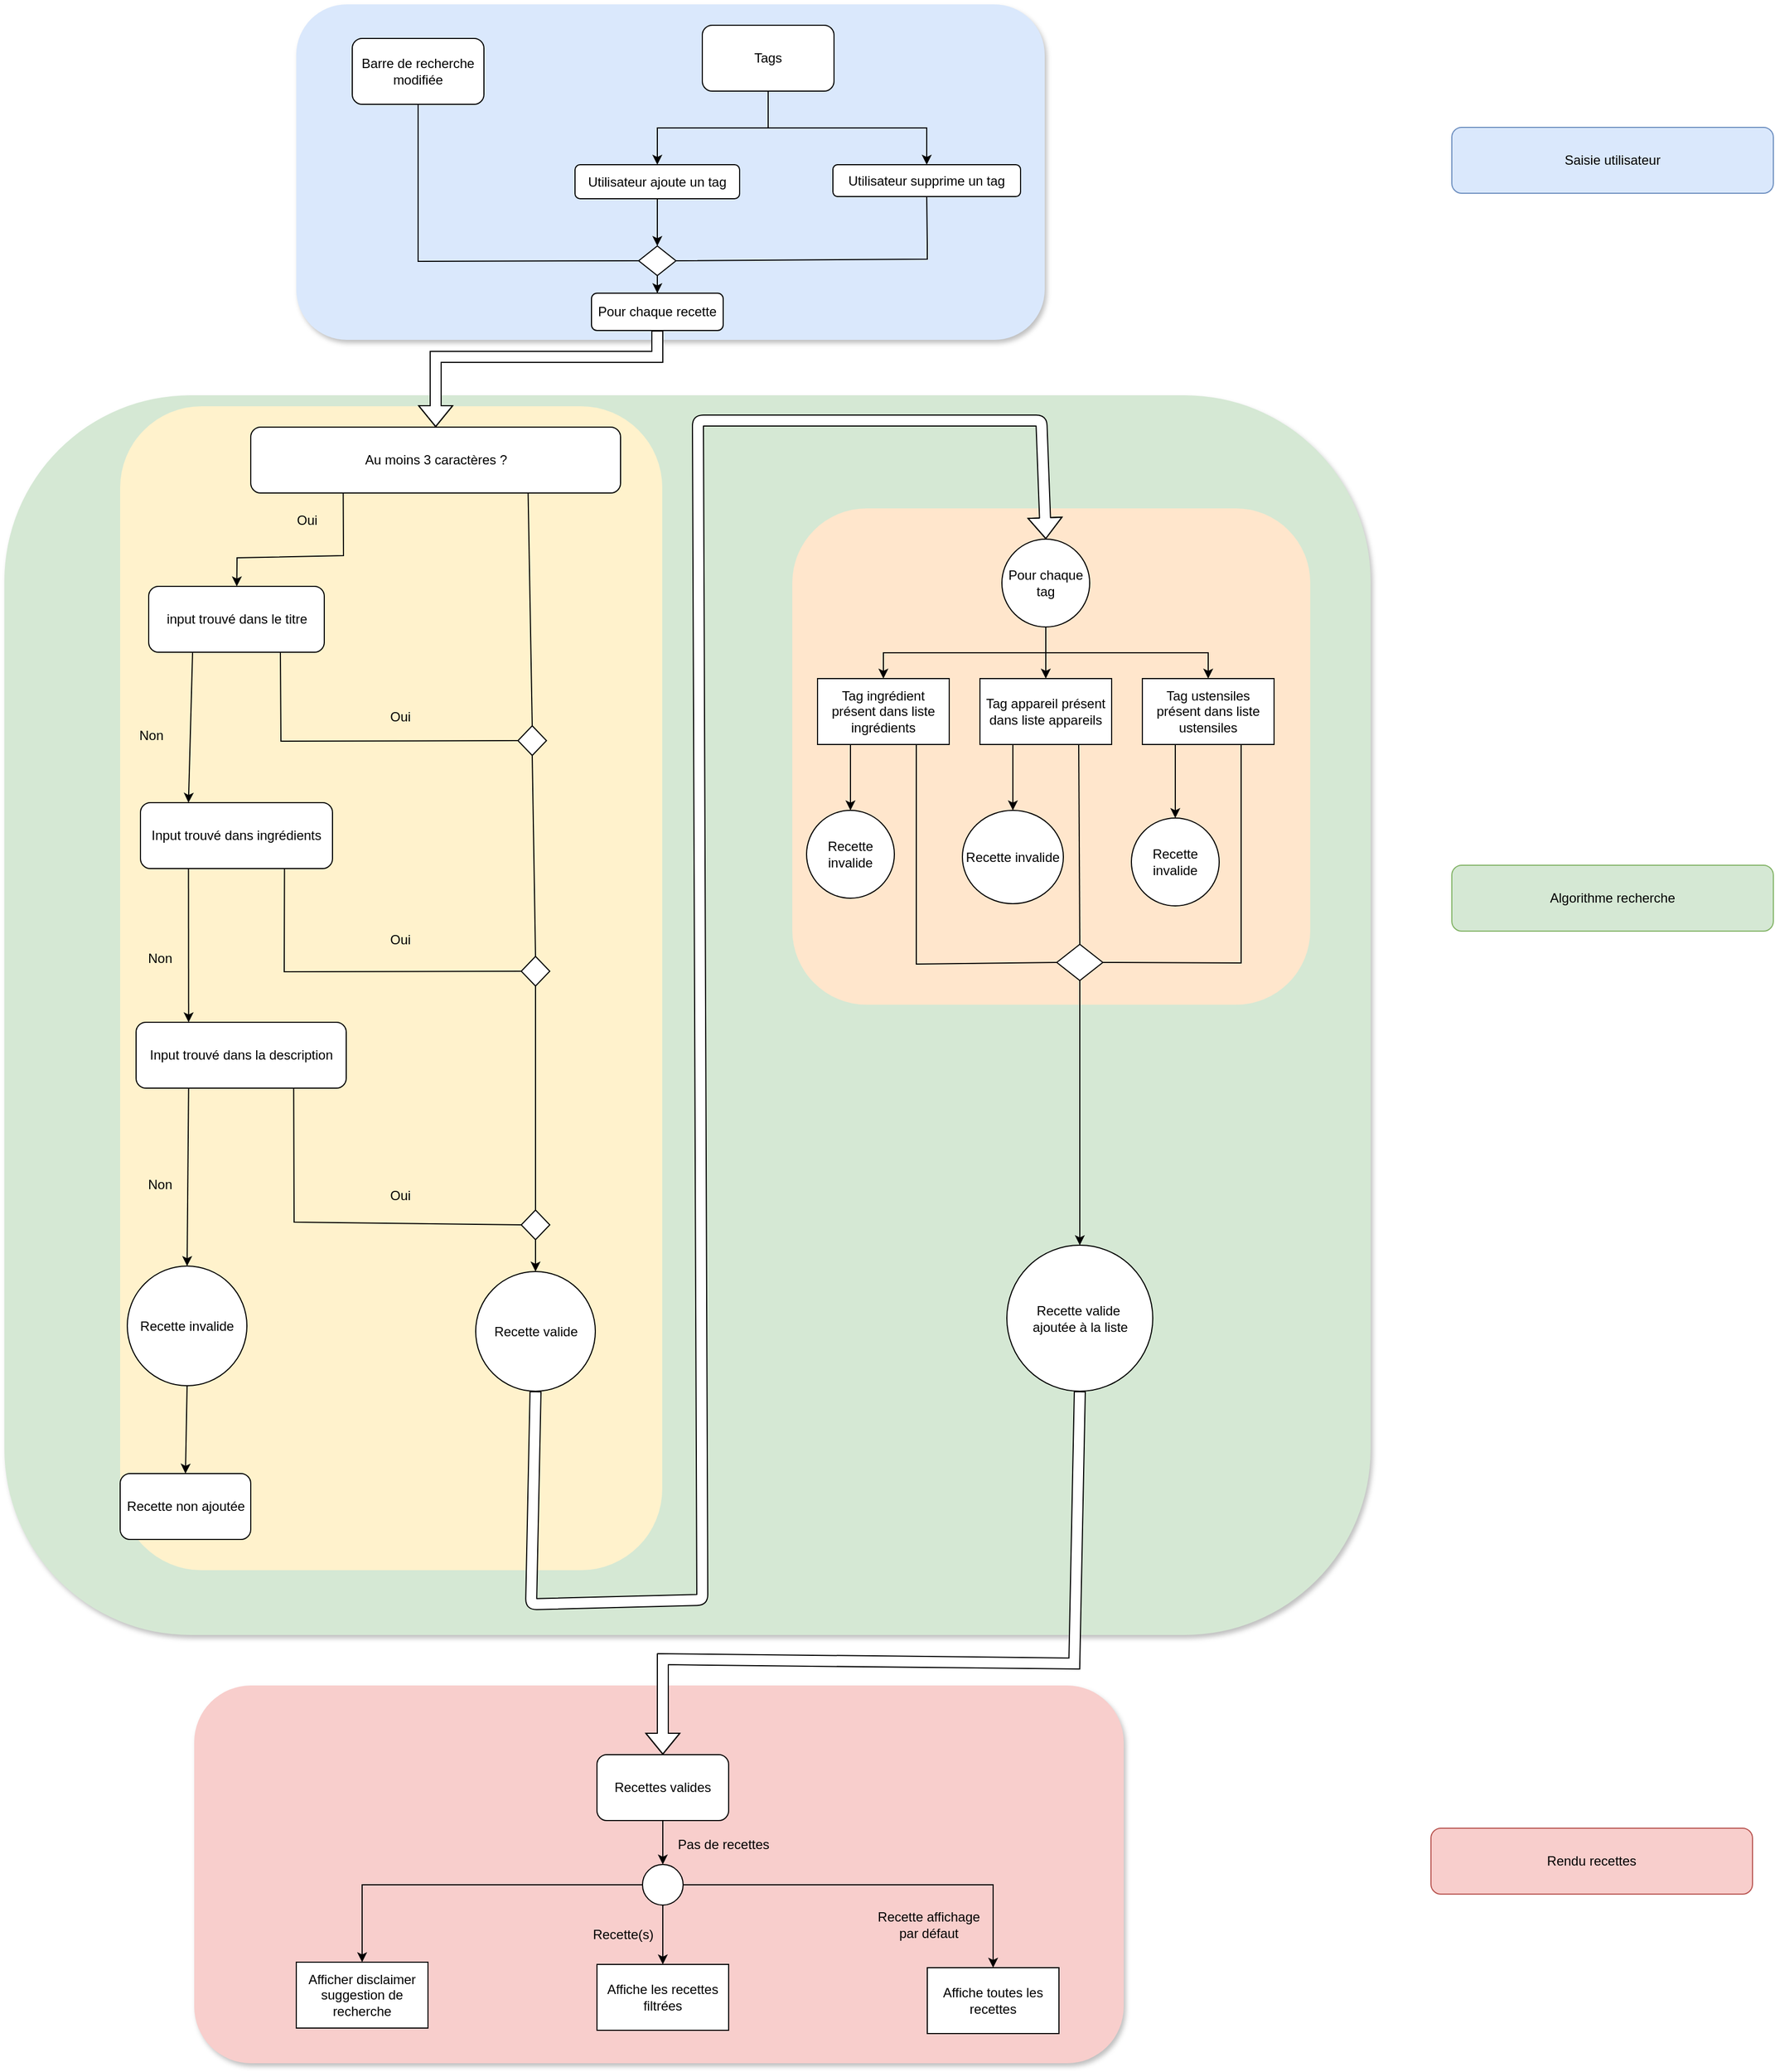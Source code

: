 <mxfile>
    <diagram id="C5RBs43oDa-KdzZeNtuy" name="Page-1">
        <mxGraphModel dx="1094" dy="474" grid="0" gridSize="10" guides="1" tooltips="1" connect="1" arrows="1" fold="1" page="1" pageScale="1" pageWidth="827" pageHeight="1169" math="0" shadow="0">
            <root>
                <mxCell id="WIyWlLk6GJQsqaUBKTNV-0"/>
                <mxCell id="WIyWlLk6GJQsqaUBKTNV-1" parent="WIyWlLk6GJQsqaUBKTNV-0"/>
                <mxCell id="YOI-uwfIqBbVVLLgksNk-14" value="" style="rounded=1;whiteSpace=wrap;html=1;fillColor=#d5e8d4;dashed=1;strokeColor=none;shadow=1;fontStyle=0" parent="WIyWlLk6GJQsqaUBKTNV-1" vertex="1">
                    <mxGeometry x="221" y="365" width="1245" height="1129" as="geometry"/>
                </mxCell>
                <mxCell id="YOI-uwfIqBbVVLLgksNk-123" value="" style="rounded=1;whiteSpace=wrap;html=1;dashed=1;fillColor=#ffe6cc;strokeColor=none;shadow=0;" parent="WIyWlLk6GJQsqaUBKTNV-1" vertex="1">
                    <mxGeometry x="939" y="468" width="472" height="452" as="geometry"/>
                </mxCell>
                <mxCell id="YOI-uwfIqBbVVLLgksNk-120" value="" style="rounded=1;whiteSpace=wrap;html=1;dashed=1;fillColor=#fff2cc;strokeColor=none;shadow=0;" parent="WIyWlLk6GJQsqaUBKTNV-1" vertex="1">
                    <mxGeometry x="326.5" y="375" width="494" height="1060" as="geometry"/>
                </mxCell>
                <mxCell id="YOI-uwfIqBbVVLLgksNk-18" value="" style="rounded=1;whiteSpace=wrap;html=1;fillColor=#f8cecc;strokeColor=none;dashed=1;shadow=1;" parent="WIyWlLk6GJQsqaUBKTNV-1" vertex="1">
                    <mxGeometry x="394" y="1540" width="847" height="344" as="geometry"/>
                </mxCell>
                <mxCell id="YOI-uwfIqBbVVLLgksNk-12" value="" style="rounded=1;whiteSpace=wrap;html=1;fillColor=#dae8fc;strokeColor=none;shadow=1;" parent="WIyWlLk6GJQsqaUBKTNV-1" vertex="1">
                    <mxGeometry x="487" y="9" width="682" height="305.5" as="geometry"/>
                </mxCell>
                <mxCell id="4XZCwEGbt0SwwIOm-SQa-47" style="edgeStyle=orthogonalEdgeStyle;rounded=0;orthogonalLoop=1;jettySize=auto;html=1;exitX=0.5;exitY=1;exitDx=0;exitDy=0;" parent="WIyWlLk6GJQsqaUBKTNV-1" source="4XZCwEGbt0SwwIOm-SQa-22" target="4XZCwEGbt0SwwIOm-SQa-48" edge="1">
                    <mxGeometry relative="1" as="geometry">
                        <mxPoint x="1037" y="185" as="targetPoint"/>
                    </mxGeometry>
                </mxCell>
                <mxCell id="4XZCwEGbt0SwwIOm-SQa-22" value="Tags" style="rounded=1;whiteSpace=wrap;html=1;" parent="WIyWlLk6GJQsqaUBKTNV-1" vertex="1">
                    <mxGeometry x="857" y="28" width="120" height="60" as="geometry"/>
                </mxCell>
                <mxCell id="YOI-uwfIqBbVVLLgksNk-70" value="" style="edgeStyle=orthogonalEdgeStyle;rounded=0;orthogonalLoop=1;jettySize=auto;html=1;" parent="WIyWlLk6GJQsqaUBKTNV-1" source="4XZCwEGbt0SwwIOm-SQa-26" target="YOI-uwfIqBbVVLLgksNk-64" edge="1">
                    <mxGeometry relative="1" as="geometry"/>
                </mxCell>
                <mxCell id="4XZCwEGbt0SwwIOm-SQa-26" value="Utilisateur ajoute un tag" style="rounded=1;whiteSpace=wrap;html=1;" parent="WIyWlLk6GJQsqaUBKTNV-1" vertex="1">
                    <mxGeometry x="741" y="155" width="150" height="31" as="geometry"/>
                </mxCell>
                <mxCell id="4XZCwEGbt0SwwIOm-SQa-48" value="Utilisateur supprime un tag" style="rounded=1;whiteSpace=wrap;html=1;" parent="WIyWlLk6GJQsqaUBKTNV-1" vertex="1">
                    <mxGeometry x="976" y="155" width="171" height="29" as="geometry"/>
                </mxCell>
                <mxCell id="4XZCwEGbt0SwwIOm-SQa-95" value="Barre de recherche modifiée" style="rounded=1;whiteSpace=wrap;html=1;" parent="WIyWlLk6GJQsqaUBKTNV-1" vertex="1">
                    <mxGeometry x="538" y="40" width="120" height="60" as="geometry"/>
                </mxCell>
                <mxCell id="YOI-uwfIqBbVVLLgksNk-3" style="edgeStyle=orthogonalEdgeStyle;rounded=0;orthogonalLoop=1;jettySize=auto;html=1;exitX=0.5;exitY=1;exitDx=0;exitDy=0;entryX=0.5;entryY=0;entryDx=0;entryDy=0;" parent="WIyWlLk6GJQsqaUBKTNV-1" source="4XZCwEGbt0SwwIOm-SQa-22" target="4XZCwEGbt0SwwIOm-SQa-26" edge="1">
                    <mxGeometry relative="1" as="geometry">
                        <mxPoint x="883" y="179" as="targetPoint"/>
                        <mxPoint x="713" y="112" as="sourcePoint"/>
                    </mxGeometry>
                </mxCell>
                <mxCell id="YOI-uwfIqBbVVLLgksNk-7" value="" style="endArrow=none;html=1;rounded=0;exitX=0;exitY=0.5;exitDx=0;exitDy=0;entryX=0.5;entryY=1;entryDx=0;entryDy=0;" parent="WIyWlLk6GJQsqaUBKTNV-1" source="YOI-uwfIqBbVVLLgksNk-64" target="4XZCwEGbt0SwwIOm-SQa-95" edge="1">
                    <mxGeometry width="50" height="50" relative="1" as="geometry">
                        <mxPoint x="814" y="274" as="sourcePoint"/>
                        <mxPoint x="597.5" y="98" as="targetPoint"/>
                        <Array as="points">
                            <mxPoint x="598" y="243"/>
                        </Array>
                    </mxGeometry>
                </mxCell>
                <mxCell id="YOI-uwfIqBbVVLLgksNk-9" value="" style="endArrow=none;html=1;rounded=0;entryX=0.5;entryY=1;entryDx=0;entryDy=0;exitX=1;exitY=0.5;exitDx=0;exitDy=0;" parent="WIyWlLk6GJQsqaUBKTNV-1" source="YOI-uwfIqBbVVLLgksNk-64" target="4XZCwEGbt0SwwIOm-SQa-48" edge="1">
                    <mxGeometry width="50" height="50" relative="1" as="geometry">
                        <mxPoint x="816" y="273" as="sourcePoint"/>
                        <mxPoint x="954" y="364" as="targetPoint"/>
                        <Array as="points">
                            <mxPoint x="1062" y="241"/>
                            <mxPoint x="1062" y="227"/>
                        </Array>
                    </mxGeometry>
                </mxCell>
                <mxCell id="YOI-uwfIqBbVVLLgksNk-13" value="Saisie utilisateur" style="rounded=1;whiteSpace=wrap;html=1;fillColor=#dae8fc;strokeColor=#6c8ebf;" parent="WIyWlLk6GJQsqaUBKTNV-1" vertex="1">
                    <mxGeometry x="1540" y="121" width="293" height="60" as="geometry"/>
                </mxCell>
                <mxCell id="YOI-uwfIqBbVVLLgksNk-16" value="Algorithme recherche" style="rounded=1;whiteSpace=wrap;html=1;fillColor=#d5e8d4;strokeColor=#82b366;" parent="WIyWlLk6GJQsqaUBKTNV-1" vertex="1">
                    <mxGeometry x="1540" y="793" width="293" height="60" as="geometry"/>
                </mxCell>
                <mxCell id="YOI-uwfIqBbVVLLgksNk-17" value="Rendu recettes" style="rounded=1;whiteSpace=wrap;html=1;fillColor=#f8cecc;strokeColor=#b85450;" parent="WIyWlLk6GJQsqaUBKTNV-1" vertex="1">
                    <mxGeometry x="1521" y="1670" width="293" height="60" as="geometry"/>
                </mxCell>
                <mxCell id="YOI-uwfIqBbVVLLgksNk-19" value="Au moins 3 caractères ?" style="rounded=1;whiteSpace=wrap;html=1;" parent="WIyWlLk6GJQsqaUBKTNV-1" vertex="1">
                    <mxGeometry x="445.5" y="394" width="337" height="60" as="geometry"/>
                </mxCell>
                <mxCell id="YOI-uwfIqBbVVLLgksNk-21" value="" style="endArrow=classic;html=1;rounded=0;exitX=0.25;exitY=1;exitDx=0;exitDy=0;" parent="WIyWlLk6GJQsqaUBKTNV-1" source="YOI-uwfIqBbVVLLgksNk-19" target="YOI-uwfIqBbVVLLgksNk-22" edge="1">
                    <mxGeometry width="50" height="50" relative="1" as="geometry">
                        <mxPoint x="518.22" y="454" as="sourcePoint"/>
                        <mxPoint x="436" y="603" as="targetPoint"/>
                        <Array as="points">
                            <mxPoint x="530" y="511"/>
                            <mxPoint x="433" y="513"/>
                        </Array>
                    </mxGeometry>
                </mxCell>
                <mxCell id="YOI-uwfIqBbVVLLgksNk-22" value="input trouvé dans le titre" style="rounded=1;whiteSpace=wrap;html=1;" parent="WIyWlLk6GJQsqaUBKTNV-1" vertex="1">
                    <mxGeometry x="352.5" y="539" width="160" height="60" as="geometry"/>
                </mxCell>
                <mxCell id="YOI-uwfIqBbVVLLgksNk-23" value="Oui" style="text;html=1;align=center;verticalAlign=middle;whiteSpace=wrap;rounded=0;" parent="WIyWlLk6GJQsqaUBKTNV-1" vertex="1">
                    <mxGeometry x="467" y="464" width="60" height="30" as="geometry"/>
                </mxCell>
                <mxCell id="YOI-uwfIqBbVVLLgksNk-31" value="Oui" style="text;html=1;align=center;verticalAlign=middle;whiteSpace=wrap;rounded=0;" parent="WIyWlLk6GJQsqaUBKTNV-1" vertex="1">
                    <mxGeometry x="552" y="643" width="60" height="30" as="geometry"/>
                </mxCell>
                <mxCell id="YOI-uwfIqBbVVLLgksNk-32" value="" style="endArrow=classic;html=1;rounded=0;exitX=0.25;exitY=1;exitDx=0;exitDy=0;entryX=0.25;entryY=0;entryDx=0;entryDy=0;" parent="WIyWlLk6GJQsqaUBKTNV-1" source="YOI-uwfIqBbVVLLgksNk-22" target="YOI-uwfIqBbVVLLgksNk-33" edge="1">
                    <mxGeometry width="50" height="50" relative="1" as="geometry">
                        <mxPoint x="481" y="807" as="sourcePoint"/>
                        <mxPoint x="393" y="744" as="targetPoint"/>
                    </mxGeometry>
                </mxCell>
                <mxCell id="YOI-uwfIqBbVVLLgksNk-33" value="Input trouvé dans ingrédients" style="rounded=1;whiteSpace=wrap;html=1;" parent="WIyWlLk6GJQsqaUBKTNV-1" vertex="1">
                    <mxGeometry x="345" y="736" width="175" height="60" as="geometry"/>
                </mxCell>
                <mxCell id="YOI-uwfIqBbVVLLgksNk-34" value="Non" style="text;html=1;align=center;verticalAlign=middle;whiteSpace=wrap;rounded=0;" parent="WIyWlLk6GJQsqaUBKTNV-1" vertex="1">
                    <mxGeometry x="325" y="660" width="60" height="30" as="geometry"/>
                </mxCell>
                <mxCell id="YOI-uwfIqBbVVLLgksNk-37" value="" style="endArrow=none;html=1;rounded=0;entryX=0.75;entryY=1;entryDx=0;entryDy=0;exitX=0.5;exitY=0;exitDx=0;exitDy=0;" parent="WIyWlLk6GJQsqaUBKTNV-1" source="YOI-uwfIqBbVVLLgksNk-36" target="YOI-uwfIqBbVVLLgksNk-19" edge="1">
                    <mxGeometry width="50" height="50" relative="1" as="geometry">
                        <mxPoint x="481" y="807" as="sourcePoint"/>
                        <mxPoint x="531" y="757" as="targetPoint"/>
                    </mxGeometry>
                </mxCell>
                <mxCell id="YOI-uwfIqBbVVLLgksNk-36" value="" style="rhombus;whiteSpace=wrap;html=1;" parent="WIyWlLk6GJQsqaUBKTNV-1" vertex="1">
                    <mxGeometry x="689" y="666" width="26" height="27" as="geometry"/>
                </mxCell>
                <mxCell id="YOI-uwfIqBbVVLLgksNk-40" value="" style="endArrow=none;html=1;rounded=0;entryX=0;entryY=0.5;entryDx=0;entryDy=0;exitX=0.75;exitY=1;exitDx=0;exitDy=0;" parent="WIyWlLk6GJQsqaUBKTNV-1" source="YOI-uwfIqBbVVLLgksNk-22" target="YOI-uwfIqBbVVLLgksNk-36" edge="1">
                    <mxGeometry width="50" height="50" relative="1" as="geometry">
                        <mxPoint x="481" y="807" as="sourcePoint"/>
                        <mxPoint x="531" y="757" as="targetPoint"/>
                        <Array as="points">
                            <mxPoint x="473" y="680"/>
                        </Array>
                    </mxGeometry>
                </mxCell>
                <mxCell id="YOI-uwfIqBbVVLLgksNk-41" value="" style="rhombus;whiteSpace=wrap;html=1;" parent="WIyWlLk6GJQsqaUBKTNV-1" vertex="1">
                    <mxGeometry x="692" y="1107" width="26" height="27" as="geometry"/>
                </mxCell>
                <mxCell id="YOI-uwfIqBbVVLLgksNk-43" value="" style="endArrow=none;html=1;rounded=0;entryX=0.5;entryY=1;entryDx=0;entryDy=0;exitX=0.5;exitY=0;exitDx=0;exitDy=0;" parent="WIyWlLk6GJQsqaUBKTNV-1" source="YOI-uwfIqBbVVLLgksNk-42" target="YOI-uwfIqBbVVLLgksNk-36" edge="1">
                    <mxGeometry width="50" height="50" relative="1" as="geometry">
                        <mxPoint x="712" y="676" as="sourcePoint"/>
                        <mxPoint x="708" y="464" as="targetPoint"/>
                    </mxGeometry>
                </mxCell>
                <mxCell id="YOI-uwfIqBbVVLLgksNk-42" value="" style="rhombus;whiteSpace=wrap;html=1;" parent="WIyWlLk6GJQsqaUBKTNV-1" vertex="1">
                    <mxGeometry x="692" y="876" width="26" height="27" as="geometry"/>
                </mxCell>
                <mxCell id="YOI-uwfIqBbVVLLgksNk-45" value="" style="endArrow=none;html=1;rounded=0;exitX=0.75;exitY=1;exitDx=0;exitDy=0;entryX=0;entryY=0.5;entryDx=0;entryDy=0;" parent="WIyWlLk6GJQsqaUBKTNV-1" source="YOI-uwfIqBbVVLLgksNk-33" target="YOI-uwfIqBbVVLLgksNk-42" edge="1">
                    <mxGeometry width="50" height="50" relative="1" as="geometry">
                        <mxPoint x="481" y="807" as="sourcePoint"/>
                        <mxPoint x="531" y="757" as="targetPoint"/>
                        <Array as="points">
                            <mxPoint x="476" y="890"/>
                        </Array>
                    </mxGeometry>
                </mxCell>
                <mxCell id="YOI-uwfIqBbVVLLgksNk-46" value="" style="endArrow=none;html=1;rounded=0;entryX=0.5;entryY=1;entryDx=0;entryDy=0;exitX=0.5;exitY=0;exitDx=0;exitDy=0;" parent="WIyWlLk6GJQsqaUBKTNV-1" source="YOI-uwfIqBbVVLLgksNk-41" target="YOI-uwfIqBbVVLLgksNk-42" edge="1">
                    <mxGeometry width="50" height="50" relative="1" as="geometry">
                        <mxPoint x="481" y="1007" as="sourcePoint"/>
                        <mxPoint x="531" y="957" as="targetPoint"/>
                    </mxGeometry>
                </mxCell>
                <mxCell id="YOI-uwfIqBbVVLLgksNk-48" value="Input trouvé dans la description" style="rounded=1;whiteSpace=wrap;html=1;" parent="WIyWlLk6GJQsqaUBKTNV-1" vertex="1">
                    <mxGeometry x="341" y="936" width="191.5" height="60" as="geometry"/>
                </mxCell>
                <mxCell id="YOI-uwfIqBbVVLLgksNk-49" value="" style="endArrow=classic;html=1;rounded=0;exitX=0.25;exitY=1;exitDx=0;exitDy=0;entryX=0.25;entryY=0;entryDx=0;entryDy=0;" parent="WIyWlLk6GJQsqaUBKTNV-1" source="YOI-uwfIqBbVVLLgksNk-33" target="YOI-uwfIqBbVVLLgksNk-48" edge="1">
                    <mxGeometry width="50" height="50" relative="1" as="geometry">
                        <mxPoint x="481" y="1007" as="sourcePoint"/>
                        <mxPoint x="531" y="957" as="targetPoint"/>
                    </mxGeometry>
                </mxCell>
                <mxCell id="YOI-uwfIqBbVVLLgksNk-50" value="Oui" style="text;html=1;align=center;verticalAlign=middle;whiteSpace=wrap;rounded=0;" parent="WIyWlLk6GJQsqaUBKTNV-1" vertex="1">
                    <mxGeometry x="552" y="846" width="60" height="30" as="geometry"/>
                </mxCell>
                <mxCell id="YOI-uwfIqBbVVLLgksNk-51" value="Non" style="text;html=1;align=center;verticalAlign=middle;whiteSpace=wrap;rounded=0;" parent="WIyWlLk6GJQsqaUBKTNV-1" vertex="1">
                    <mxGeometry x="333" y="863" width="60" height="30" as="geometry"/>
                </mxCell>
                <mxCell id="YOI-uwfIqBbVVLLgksNk-52" value="Non" style="text;html=1;align=center;verticalAlign=middle;whiteSpace=wrap;rounded=0;" parent="WIyWlLk6GJQsqaUBKTNV-1" vertex="1">
                    <mxGeometry x="333" y="1069" width="60" height="30" as="geometry"/>
                </mxCell>
                <mxCell id="YOI-uwfIqBbVVLLgksNk-53" value="" style="endArrow=none;html=1;rounded=0;entryX=0.75;entryY=1;entryDx=0;entryDy=0;exitX=0;exitY=0.5;exitDx=0;exitDy=0;" parent="WIyWlLk6GJQsqaUBKTNV-1" source="YOI-uwfIqBbVVLLgksNk-41" target="YOI-uwfIqBbVVLLgksNk-48" edge="1">
                    <mxGeometry width="50" height="50" relative="1" as="geometry">
                        <mxPoint x="481" y="1107" as="sourcePoint"/>
                        <mxPoint x="531" y="1057" as="targetPoint"/>
                        <Array as="points">
                            <mxPoint x="485" y="1118"/>
                        </Array>
                    </mxGeometry>
                </mxCell>
                <mxCell id="YOI-uwfIqBbVVLLgksNk-54" value="Oui" style="text;html=1;align=center;verticalAlign=middle;whiteSpace=wrap;rounded=0;" parent="WIyWlLk6GJQsqaUBKTNV-1" vertex="1">
                    <mxGeometry x="552" y="1079" width="60" height="30" as="geometry"/>
                </mxCell>
                <mxCell id="YOI-uwfIqBbVVLLgksNk-56" value="Recette valide" style="ellipse;whiteSpace=wrap;html=1;aspect=fixed;" parent="WIyWlLk6GJQsqaUBKTNV-1" vertex="1">
                    <mxGeometry x="650.5" y="1163" width="109" height="109" as="geometry"/>
                </mxCell>
                <mxCell id="YOI-uwfIqBbVVLLgksNk-57" value="Recette invalide" style="ellipse;whiteSpace=wrap;html=1;aspect=fixed;" parent="WIyWlLk6GJQsqaUBKTNV-1" vertex="1">
                    <mxGeometry x="333" y="1158" width="109" height="109" as="geometry"/>
                </mxCell>
                <mxCell id="YOI-uwfIqBbVVLLgksNk-58" value="" style="endArrow=classic;html=1;rounded=0;exitX=0.5;exitY=1;exitDx=0;exitDy=0;entryX=0.5;entryY=0;entryDx=0;entryDy=0;" parent="WIyWlLk6GJQsqaUBKTNV-1" source="YOI-uwfIqBbVVLLgksNk-41" target="YOI-uwfIqBbVVLLgksNk-56" edge="1">
                    <mxGeometry width="50" height="50" relative="1" as="geometry">
                        <mxPoint x="481" y="1107" as="sourcePoint"/>
                        <mxPoint x="531" y="1057" as="targetPoint"/>
                    </mxGeometry>
                </mxCell>
                <mxCell id="YOI-uwfIqBbVVLLgksNk-59" value="" style="endArrow=classic;html=1;rounded=0;exitX=0.25;exitY=1;exitDx=0;exitDy=0;entryX=0.5;entryY=0;entryDx=0;entryDy=0;" parent="WIyWlLk6GJQsqaUBKTNV-1" source="YOI-uwfIqBbVVLLgksNk-48" target="YOI-uwfIqBbVVLLgksNk-57" edge="1">
                    <mxGeometry width="50" height="50" relative="1" as="geometry">
                        <mxPoint x="481" y="1107" as="sourcePoint"/>
                        <mxPoint x="531" y="1057" as="targetPoint"/>
                    </mxGeometry>
                </mxCell>
                <mxCell id="YOI-uwfIqBbVVLLgksNk-61" value="" style="endArrow=classic;html=1;rounded=0;exitX=0.5;exitY=1;exitDx=0;exitDy=0;entryX=0.5;entryY=0;entryDx=0;entryDy=0;" parent="WIyWlLk6GJQsqaUBKTNV-1" source="YOI-uwfIqBbVVLLgksNk-57" target="YOI-uwfIqBbVVLLgksNk-62" edge="1">
                    <mxGeometry width="50" height="50" relative="1" as="geometry">
                        <mxPoint x="590" y="1165" as="sourcePoint"/>
                        <mxPoint x="388" y="1356" as="targetPoint"/>
                    </mxGeometry>
                </mxCell>
                <mxCell id="YOI-uwfIqBbVVLLgksNk-62" value="Recette non ajoutée" style="rounded=1;whiteSpace=wrap;html=1;" parent="WIyWlLk6GJQsqaUBKTNV-1" vertex="1">
                    <mxGeometry x="326.5" y="1347" width="119" height="60" as="geometry"/>
                </mxCell>
                <mxCell id="YOI-uwfIqBbVVLLgksNk-74" value="" style="edgeStyle=orthogonalEdgeStyle;rounded=0;orthogonalLoop=1;jettySize=auto;html=1;" parent="WIyWlLk6GJQsqaUBKTNV-1" source="YOI-uwfIqBbVVLLgksNk-64" target="YOI-uwfIqBbVVLLgksNk-72" edge="1">
                    <mxGeometry relative="1" as="geometry"/>
                </mxCell>
                <mxCell id="YOI-uwfIqBbVVLLgksNk-64" value="" style="rhombus;whiteSpace=wrap;html=1;" parent="WIyWlLk6GJQsqaUBKTNV-1" vertex="1">
                    <mxGeometry x="799" y="229" width="34" height="27" as="geometry"/>
                </mxCell>
                <mxCell id="YOI-uwfIqBbVVLLgksNk-72" value="Pour chaque recette" style="rounded=1;whiteSpace=wrap;html=1;" parent="WIyWlLk6GJQsqaUBKTNV-1" vertex="1">
                    <mxGeometry x="756" y="272" width="120" height="34" as="geometry"/>
                </mxCell>
                <mxCell id="YOI-uwfIqBbVVLLgksNk-73" value="" style="shape=flexArrow;endArrow=classic;html=1;rounded=0;exitX=0.5;exitY=1;exitDx=0;exitDy=0;entryX=0.5;entryY=0;entryDx=0;entryDy=0;fillColor=#FFFFFF;" parent="WIyWlLk6GJQsqaUBKTNV-1" source="YOI-uwfIqBbVVLLgksNk-72" target="YOI-uwfIqBbVVLLgksNk-19" edge="1">
                    <mxGeometry width="50" height="50" relative="1" as="geometry">
                        <mxPoint x="759" y="427" as="sourcePoint"/>
                        <mxPoint x="809" y="377" as="targetPoint"/>
                        <Array as="points">
                            <mxPoint x="816" y="330"/>
                            <mxPoint x="614" y="330"/>
                        </Array>
                    </mxGeometry>
                </mxCell>
                <mxCell id="YOI-uwfIqBbVVLLgksNk-80" value="" style="edgeStyle=orthogonalEdgeStyle;rounded=0;orthogonalLoop=1;jettySize=auto;html=1;exitX=0.5;exitY=1;exitDx=0;exitDy=0;" parent="WIyWlLk6GJQsqaUBKTNV-1" source="YOI-uwfIqBbVVLLgksNk-76" target="YOI-uwfIqBbVVLLgksNk-79" edge="1">
                    <mxGeometry relative="1" as="geometry"/>
                </mxCell>
                <mxCell id="YOI-uwfIqBbVVLLgksNk-85" value="" style="edgeStyle=orthogonalEdgeStyle;rounded=0;orthogonalLoop=1;jettySize=auto;html=1;" parent="WIyWlLk6GJQsqaUBKTNV-1" source="YOI-uwfIqBbVVLLgksNk-76" target="YOI-uwfIqBbVVLLgksNk-82" edge="1">
                    <mxGeometry relative="1" as="geometry"/>
                </mxCell>
                <mxCell id="YOI-uwfIqBbVVLLgksNk-89" style="edgeStyle=orthogonalEdgeStyle;rounded=0;orthogonalLoop=1;jettySize=auto;html=1;exitX=0.5;exitY=1;exitDx=0;exitDy=0;" parent="WIyWlLk6GJQsqaUBKTNV-1" source="YOI-uwfIqBbVVLLgksNk-76" target="YOI-uwfIqBbVVLLgksNk-84" edge="1">
                    <mxGeometry relative="1" as="geometry">
                        <mxPoint x="1170" y="599" as="sourcePoint"/>
                    </mxGeometry>
                </mxCell>
                <mxCell id="YOI-uwfIqBbVVLLgksNk-76" value="Pour chaque tag" style="ellipse;whiteSpace=wrap;html=1;aspect=fixed;" parent="WIyWlLk6GJQsqaUBKTNV-1" vertex="1">
                    <mxGeometry x="1130" y="496" width="80" height="80" as="geometry"/>
                </mxCell>
                <mxCell id="YOI-uwfIqBbVVLLgksNk-99" value="" style="edgeStyle=orthogonalEdgeStyle;rounded=0;orthogonalLoop=1;jettySize=auto;html=1;exitX=0.25;exitY=1;exitDx=0;exitDy=0;" parent="WIyWlLk6GJQsqaUBKTNV-1" source="YOI-uwfIqBbVVLLgksNk-79" target="YOI-uwfIqBbVVLLgksNk-98" edge="1">
                    <mxGeometry relative="1" as="geometry"/>
                </mxCell>
                <mxCell id="YOI-uwfIqBbVVLLgksNk-79" value="Tag ingrédient&lt;div&gt;présent dans liste ingrédients&lt;/div&gt;" style="whiteSpace=wrap;html=1;" parent="WIyWlLk6GJQsqaUBKTNV-1" vertex="1">
                    <mxGeometry x="962" y="623" width="120" height="60" as="geometry"/>
                </mxCell>
                <mxCell id="YOI-uwfIqBbVVLLgksNk-94" value="" style="edgeStyle=orthogonalEdgeStyle;rounded=0;orthogonalLoop=1;jettySize=auto;html=1;entryX=0.5;entryY=0;entryDx=0;entryDy=0;exitX=0.25;exitY=1;exitDx=0;exitDy=0;" parent="WIyWlLk6GJQsqaUBKTNV-1" source="YOI-uwfIqBbVVLLgksNk-82" target="YOI-uwfIqBbVVLLgksNk-93" edge="1">
                    <mxGeometry relative="1" as="geometry"/>
                </mxCell>
                <mxCell id="YOI-uwfIqBbVVLLgksNk-82" value="Tag appareil présent dans liste appareils" style="whiteSpace=wrap;html=1;" parent="WIyWlLk6GJQsqaUBKTNV-1" vertex="1">
                    <mxGeometry x="1110" y="623" width="120" height="60" as="geometry"/>
                </mxCell>
                <mxCell id="YOI-uwfIqBbVVLLgksNk-97" value="" style="edgeStyle=orthogonalEdgeStyle;rounded=0;orthogonalLoop=1;jettySize=auto;html=1;exitX=0.25;exitY=1;exitDx=0;exitDy=0;" parent="WIyWlLk6GJQsqaUBKTNV-1" source="YOI-uwfIqBbVVLLgksNk-84" target="YOI-uwfIqBbVVLLgksNk-96" edge="1">
                    <mxGeometry relative="1" as="geometry"/>
                </mxCell>
                <mxCell id="YOI-uwfIqBbVVLLgksNk-84" value="Tag ustensiles présent dans liste ustensiles" style="whiteSpace=wrap;html=1;" parent="WIyWlLk6GJQsqaUBKTNV-1" vertex="1">
                    <mxGeometry x="1258" y="623" width="120" height="60" as="geometry"/>
                </mxCell>
                <mxCell id="YOI-uwfIqBbVVLLgksNk-93" value="Recette invalide" style="ellipse;whiteSpace=wrap;html=1;" parent="WIyWlLk6GJQsqaUBKTNV-1" vertex="1">
                    <mxGeometry x="1094" y="743" width="92" height="85" as="geometry"/>
                </mxCell>
                <mxCell id="YOI-uwfIqBbVVLLgksNk-96" value="Recette invalide" style="ellipse;whiteSpace=wrap;html=1;" parent="WIyWlLk6GJQsqaUBKTNV-1" vertex="1">
                    <mxGeometry x="1248" y="750" width="80" height="80" as="geometry"/>
                </mxCell>
                <mxCell id="YOI-uwfIqBbVVLLgksNk-98" value="Recette invalide" style="ellipse;whiteSpace=wrap;html=1;" parent="WIyWlLk6GJQsqaUBKTNV-1" vertex="1">
                    <mxGeometry x="952" y="743" width="80" height="80" as="geometry"/>
                </mxCell>
                <mxCell id="YOI-uwfIqBbVVLLgksNk-106" value="Recette valide&amp;nbsp;&lt;div&gt;ajoutée à la liste&lt;/div&gt;" style="ellipse;whiteSpace=wrap;html=1;aspect=fixed;" parent="WIyWlLk6GJQsqaUBKTNV-1" vertex="1">
                    <mxGeometry x="1134.5" y="1139" width="133" height="133" as="geometry"/>
                </mxCell>
                <mxCell id="YOI-uwfIqBbVVLLgksNk-110" value="" style="rhombus;whiteSpace=wrap;html=1;" parent="WIyWlLk6GJQsqaUBKTNV-1" vertex="1">
                    <mxGeometry x="1180" y="865" width="42" height="33" as="geometry"/>
                </mxCell>
                <mxCell id="YOI-uwfIqBbVVLLgksNk-113" value="" style="endArrow=none;html=1;rounded=0;exitX=0.75;exitY=1;exitDx=0;exitDy=0;entryX=0;entryY=0.5;entryDx=0;entryDy=0;" parent="WIyWlLk6GJQsqaUBKTNV-1" source="YOI-uwfIqBbVVLLgksNk-79" target="YOI-uwfIqBbVVLLgksNk-110" edge="1">
                    <mxGeometry width="50" height="50" relative="1" as="geometry">
                        <mxPoint x="1033" y="965" as="sourcePoint"/>
                        <mxPoint x="1083" y="915" as="targetPoint"/>
                        <Array as="points">
                            <mxPoint x="1052" y="883"/>
                        </Array>
                    </mxGeometry>
                </mxCell>
                <mxCell id="YOI-uwfIqBbVVLLgksNk-114" value="" style="endArrow=none;html=1;rounded=0;entryX=0.75;entryY=1;entryDx=0;entryDy=0;exitX=0.5;exitY=0;exitDx=0;exitDy=0;" parent="WIyWlLk6GJQsqaUBKTNV-1" source="YOI-uwfIqBbVVLLgksNk-110" target="YOI-uwfIqBbVVLLgksNk-82" edge="1">
                    <mxGeometry width="50" height="50" relative="1" as="geometry">
                        <mxPoint x="1033" y="965" as="sourcePoint"/>
                        <mxPoint x="1083" y="915" as="targetPoint"/>
                    </mxGeometry>
                </mxCell>
                <mxCell id="YOI-uwfIqBbVVLLgksNk-115" value="" style="endArrow=none;html=1;rounded=0;entryX=0.75;entryY=1;entryDx=0;entryDy=0;exitX=1;exitY=0.5;exitDx=0;exitDy=0;" parent="WIyWlLk6GJQsqaUBKTNV-1" source="YOI-uwfIqBbVVLLgksNk-110" target="YOI-uwfIqBbVVLLgksNk-84" edge="1">
                    <mxGeometry width="50" height="50" relative="1" as="geometry">
                        <mxPoint x="1033" y="965" as="sourcePoint"/>
                        <mxPoint x="1083" y="915" as="targetPoint"/>
                        <Array as="points">
                            <mxPoint x="1348" y="882"/>
                        </Array>
                    </mxGeometry>
                </mxCell>
                <mxCell id="YOI-uwfIqBbVVLLgksNk-116" value="" style="endArrow=classic;html=1;rounded=0;exitX=0.5;exitY=1;exitDx=0;exitDy=0;entryX=0.5;entryY=0;entryDx=0;entryDy=0;" parent="WIyWlLk6GJQsqaUBKTNV-1" source="YOI-uwfIqBbVVLLgksNk-110" target="YOI-uwfIqBbVVLLgksNk-106" edge="1">
                    <mxGeometry width="50" height="50" relative="1" as="geometry">
                        <mxPoint x="1033" y="965" as="sourcePoint"/>
                        <mxPoint x="1083" y="915" as="targetPoint"/>
                    </mxGeometry>
                </mxCell>
                <mxCell id="YOI-uwfIqBbVVLLgksNk-117" value="" style="shape=flexArrow;endArrow=classic;html=1;rounded=0;exitX=0.5;exitY=1;exitDx=0;exitDy=0;entryX=0.5;entryY=0;entryDx=0;entryDy=0;fillColor=#FFFFFF;" parent="WIyWlLk6GJQsqaUBKTNV-1" source="YOI-uwfIqBbVVLLgksNk-106" target="YOI-uwfIqBbVVLLgksNk-119" edge="1">
                    <mxGeometry width="50" height="50" relative="1" as="geometry">
                        <mxPoint x="1037" y="1027" as="sourcePoint"/>
                        <mxPoint x="1205" y="1116" as="targetPoint"/>
                        <Array as="points">
                            <mxPoint x="1196" y="1520"/>
                            <mxPoint x="821" y="1516"/>
                        </Array>
                    </mxGeometry>
                </mxCell>
                <mxCell id="YOI-uwfIqBbVVLLgksNk-125" value="" style="edgeStyle=orthogonalEdgeStyle;rounded=0;orthogonalLoop=1;jettySize=auto;html=1;" parent="WIyWlLk6GJQsqaUBKTNV-1" source="YOI-uwfIqBbVVLLgksNk-119" target="YOI-uwfIqBbVVLLgksNk-124" edge="1">
                    <mxGeometry relative="1" as="geometry"/>
                </mxCell>
                <mxCell id="YOI-uwfIqBbVVLLgksNk-119" value="Recettes valides" style="rounded=1;whiteSpace=wrap;html=1;" parent="WIyWlLk6GJQsqaUBKTNV-1" vertex="1">
                    <mxGeometry x="761" y="1603" width="120" height="60" as="geometry"/>
                </mxCell>
                <mxCell id="YOI-uwfIqBbVVLLgksNk-127" value="" style="edgeStyle=orthogonalEdgeStyle;rounded=0;orthogonalLoop=1;jettySize=auto;html=1;" parent="WIyWlLk6GJQsqaUBKTNV-1" source="YOI-uwfIqBbVVLLgksNk-124" target="YOI-uwfIqBbVVLLgksNk-126" edge="1">
                    <mxGeometry relative="1" as="geometry"/>
                </mxCell>
                <mxCell id="YOI-uwfIqBbVVLLgksNk-129" value="" style="edgeStyle=orthogonalEdgeStyle;rounded=0;orthogonalLoop=1;jettySize=auto;html=1;" parent="WIyWlLk6GJQsqaUBKTNV-1" source="YOI-uwfIqBbVVLLgksNk-124" target="YOI-uwfIqBbVVLLgksNk-128" edge="1">
                    <mxGeometry relative="1" as="geometry"/>
                </mxCell>
                <mxCell id="YOI-uwfIqBbVVLLgksNk-131" value="" style="edgeStyle=orthogonalEdgeStyle;rounded=0;orthogonalLoop=1;jettySize=auto;html=1;" parent="WIyWlLk6GJQsqaUBKTNV-1" source="YOI-uwfIqBbVVLLgksNk-124" target="YOI-uwfIqBbVVLLgksNk-130" edge="1">
                    <mxGeometry relative="1" as="geometry"/>
                </mxCell>
                <mxCell id="YOI-uwfIqBbVVLLgksNk-124" value="" style="ellipse;whiteSpace=wrap;html=1;aspect=fixed;" parent="WIyWlLk6GJQsqaUBKTNV-1" vertex="1">
                    <mxGeometry x="802.5" y="1703" width="37" height="37" as="geometry"/>
                </mxCell>
                <mxCell id="YOI-uwfIqBbVVLLgksNk-126" value="Afficher disclaimer&lt;div&gt;suggestion de recherche&lt;/div&gt;" style="whiteSpace=wrap;html=1;" parent="WIyWlLk6GJQsqaUBKTNV-1" vertex="1">
                    <mxGeometry x="487" y="1792" width="120" height="60" as="geometry"/>
                </mxCell>
                <mxCell id="YOI-uwfIqBbVVLLgksNk-128" value="Affiche les recettes filtrées" style="whiteSpace=wrap;html=1;" parent="WIyWlLk6GJQsqaUBKTNV-1" vertex="1">
                    <mxGeometry x="761" y="1794" width="120" height="60" as="geometry"/>
                </mxCell>
                <mxCell id="YOI-uwfIqBbVVLLgksNk-130" value="Affiche toutes les recettes" style="whiteSpace=wrap;html=1;" parent="WIyWlLk6GJQsqaUBKTNV-1" vertex="1">
                    <mxGeometry x="1062" y="1797" width="120" height="60" as="geometry"/>
                </mxCell>
                <mxCell id="YOI-uwfIqBbVVLLgksNk-132" value="Pas de recettes" style="text;html=1;align=center;verticalAlign=middle;whiteSpace=wrap;rounded=0;" parent="WIyWlLk6GJQsqaUBKTNV-1" vertex="1">
                    <mxGeometry x="824" y="1670" width="105" height="30" as="geometry"/>
                </mxCell>
                <mxCell id="YOI-uwfIqBbVVLLgksNk-133" value="Recette(s)" style="text;html=1;align=center;verticalAlign=middle;whiteSpace=wrap;rounded=0;" parent="WIyWlLk6GJQsqaUBKTNV-1" vertex="1">
                    <mxGeometry x="754.5" y="1752" width="60" height="30" as="geometry"/>
                </mxCell>
                <mxCell id="YOI-uwfIqBbVVLLgksNk-134" value="Recette affichage par défaut" style="text;html=1;align=center;verticalAlign=middle;whiteSpace=wrap;rounded=0;" parent="WIyWlLk6GJQsqaUBKTNV-1" vertex="1">
                    <mxGeometry x="1013" y="1743" width="101" height="30" as="geometry"/>
                </mxCell>
                <mxCell id="0" value="" style="shape=flexArrow;endArrow=classic;html=1;shadow=0;sketch=0;strokeColor=#000000;strokeWidth=1;exitX=0.5;exitY=1;exitDx=0;exitDy=0;entryX=0.5;entryY=0;entryDx=0;entryDy=0;fillColor=default;" parent="WIyWlLk6GJQsqaUBKTNV-1" source="YOI-uwfIqBbVVLLgksNk-56" target="YOI-uwfIqBbVVLLgksNk-76" edge="1">
                    <mxGeometry width="50" height="50" relative="1" as="geometry">
                        <mxPoint x="718" y="1344" as="sourcePoint"/>
                        <mxPoint x="768" y="1294" as="targetPoint"/>
                        <Array as="points">
                            <mxPoint x="701" y="1466"/>
                            <mxPoint x="857" y="1462"/>
                            <mxPoint x="853" y="388"/>
                            <mxPoint x="1166" y="388"/>
                        </Array>
                    </mxGeometry>
                </mxCell>
            </root>
        </mxGraphModel>
    </diagram>
</mxfile>
